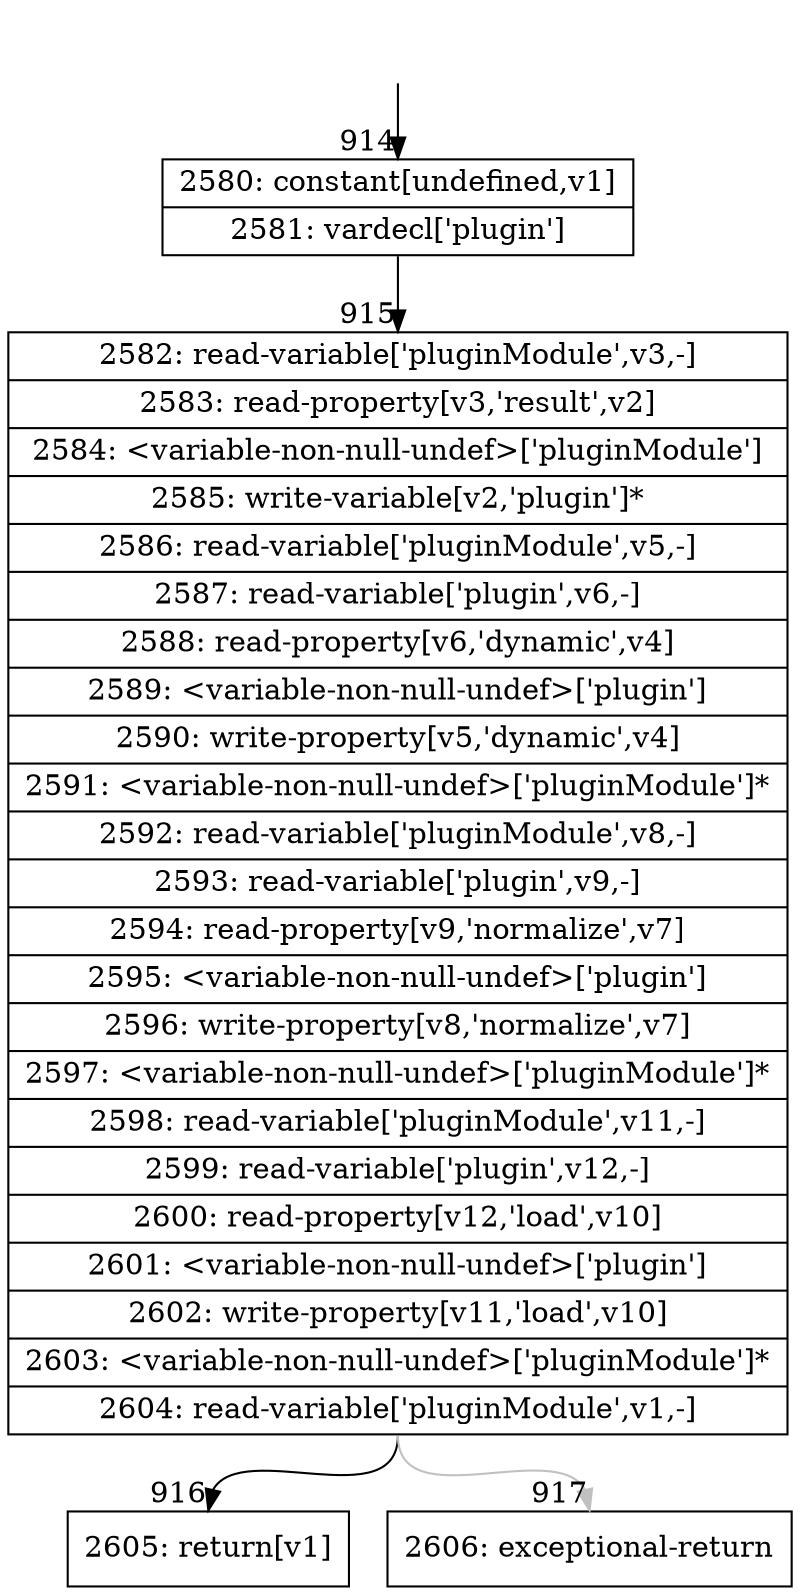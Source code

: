 digraph {
rankdir="TD"
BB_entry67[shape=none,label=""];
BB_entry67 -> BB914 [tailport=s, headport=n, headlabel="    914"]
BB914 [shape=record label="{2580: constant[undefined,v1]|2581: vardecl['plugin']}" ] 
BB914 -> BB915 [tailport=s, headport=n, headlabel="      915"]
BB915 [shape=record label="{2582: read-variable['pluginModule',v3,-]|2583: read-property[v3,'result',v2]|2584: \<variable-non-null-undef\>['pluginModule']|2585: write-variable[v2,'plugin']*|2586: read-variable['pluginModule',v5,-]|2587: read-variable['plugin',v6,-]|2588: read-property[v6,'dynamic',v4]|2589: \<variable-non-null-undef\>['plugin']|2590: write-property[v5,'dynamic',v4]|2591: \<variable-non-null-undef\>['pluginModule']*|2592: read-variable['pluginModule',v8,-]|2593: read-variable['plugin',v9,-]|2594: read-property[v9,'normalize',v7]|2595: \<variable-non-null-undef\>['plugin']|2596: write-property[v8,'normalize',v7]|2597: \<variable-non-null-undef\>['pluginModule']*|2598: read-variable['pluginModule',v11,-]|2599: read-variable['plugin',v12,-]|2600: read-property[v12,'load',v10]|2601: \<variable-non-null-undef\>['plugin']|2602: write-property[v11,'load',v10]|2603: \<variable-non-null-undef\>['pluginModule']*|2604: read-variable['pluginModule',v1,-]}" ] 
BB915 -> BB916 [tailport=s, headport=n, headlabel="      916"]
BB915 -> BB917 [tailport=s, headport=n, color=gray, headlabel="      917"]
BB916 [shape=record label="{2605: return[v1]}" ] 
BB917 [shape=record label="{2606: exceptional-return}" ] 
//#$~ 1162
}

